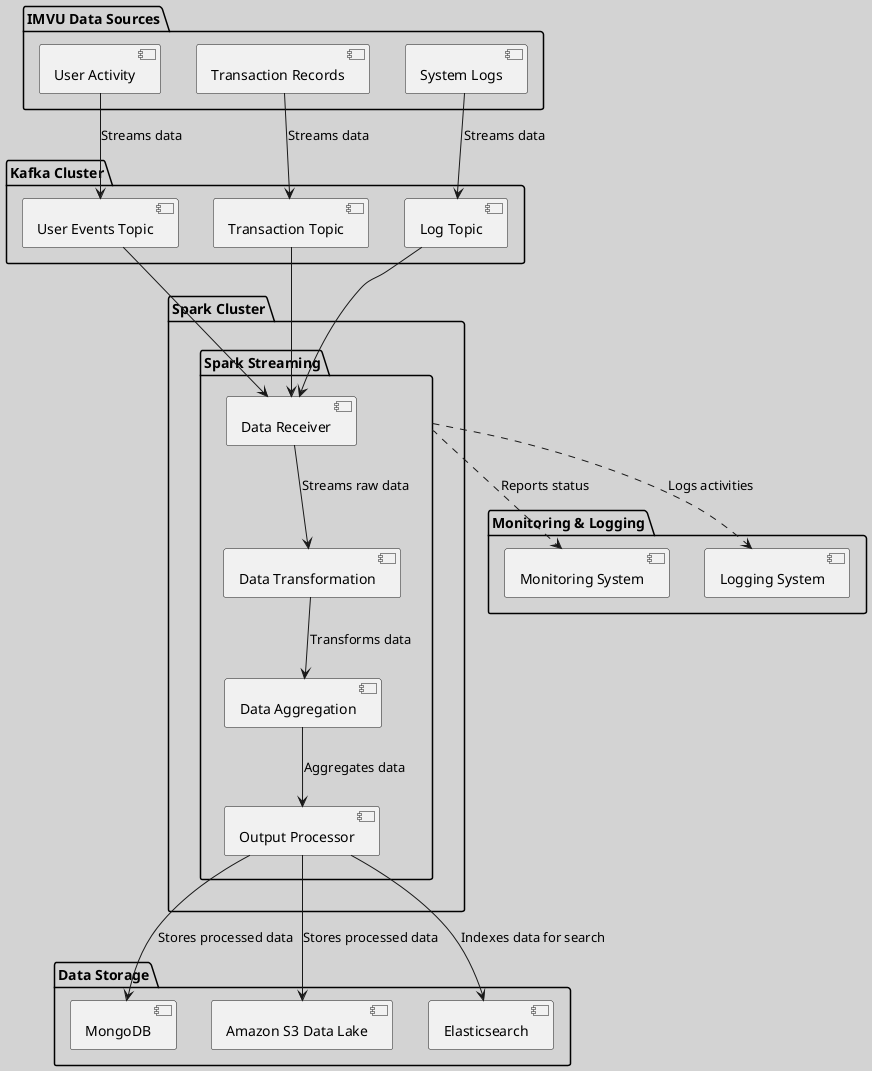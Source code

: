@startuml
skinparam backgroundColor #D3D3D3

package "IMVU Data Sources" {
    [User Activity]
    [Transaction Records]
    [System Logs]
}

package "Kafka Cluster" {
    [User Events Topic]
    [Transaction Topic]
    [Log Topic]
}

package "Spark Cluster" {
    package "Spark Streaming" {
        [Data Receiver] as Receiver
        [Data Transformation] as Transformation
        [Data Aggregation] as Aggregation
        [Output Processor] as Output

        Receiver --> Transformation : Streams raw data
        Transformation --> Aggregation : Transforms data
        Aggregation --> Output : Aggregates data
    }
}

package "Data Storage" {
    [MongoDB]
    [Amazon S3 Data Lake]
    [Elasticsearch]
}

package "Monitoring & Logging" {
    [Monitoring System]
    [Logging System]
}

[User Activity] --> [User Events Topic] : Streams data
[Transaction Records] --> [Transaction Topic] : Streams data
[System Logs] --> [Log Topic] : Streams data

[User Events Topic] --> Receiver
[Transaction Topic] --> Receiver
[Log Topic] --> Receiver

Output --> [MongoDB] : Stores processed data
Output --> [Amazon S3 Data Lake] : Stores processed data
Output --> [Elasticsearch] : Indexes data for search

[Spark Streaming] ..> [Monitoring System] : Reports status
[Spark Streaming] ..> [Logging System] : Logs activities

@enduml
